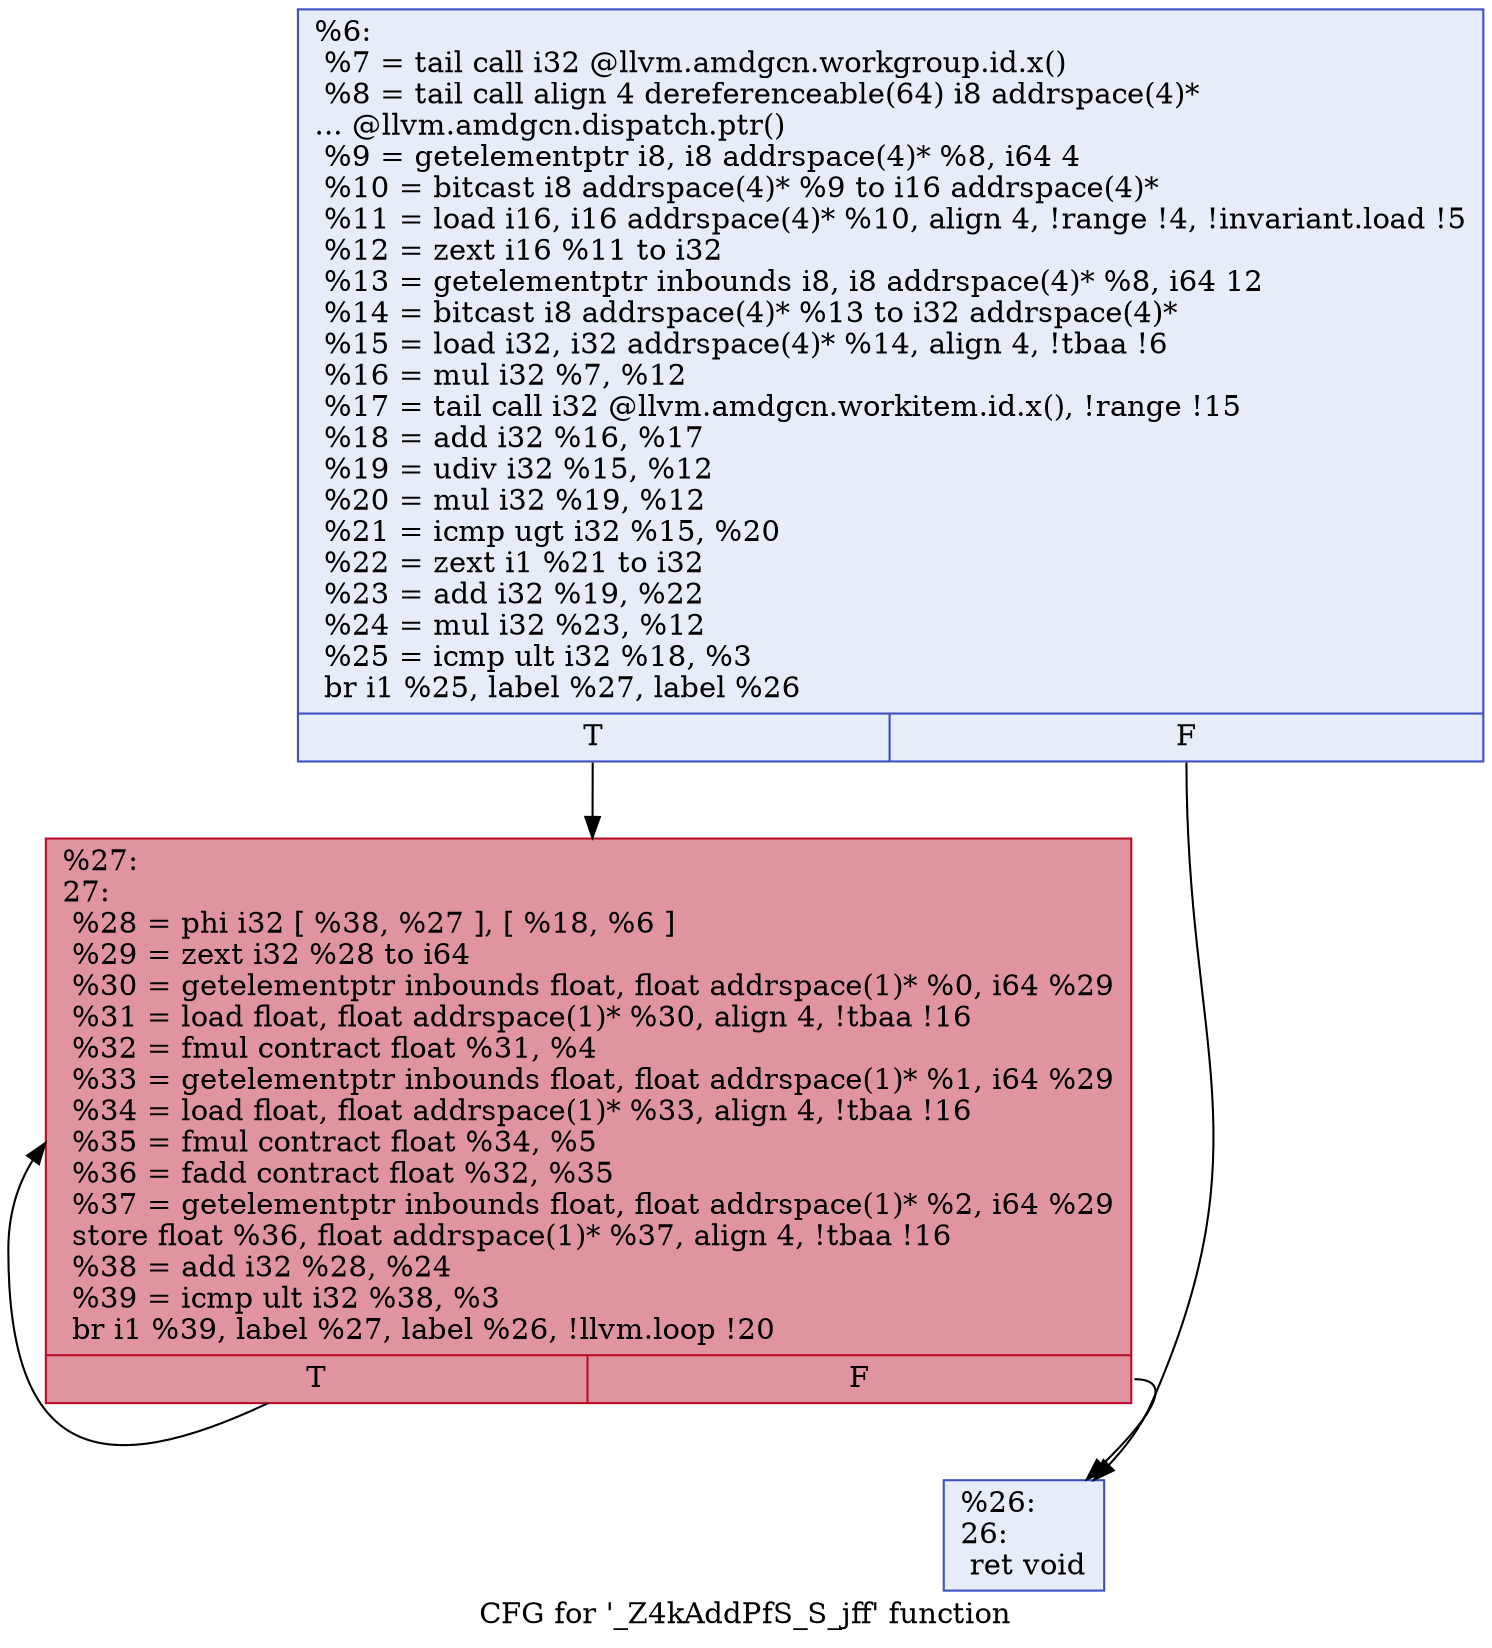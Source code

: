 digraph "CFG for '_Z4kAddPfS_S_jff' function" {
	label="CFG for '_Z4kAddPfS_S_jff' function";

	Node0x4aa5560 [shape=record,color="#3d50c3ff", style=filled, fillcolor="#c7d7f070",label="{%6:\l  %7 = tail call i32 @llvm.amdgcn.workgroup.id.x()\l  %8 = tail call align 4 dereferenceable(64) i8 addrspace(4)*\l... @llvm.amdgcn.dispatch.ptr()\l  %9 = getelementptr i8, i8 addrspace(4)* %8, i64 4\l  %10 = bitcast i8 addrspace(4)* %9 to i16 addrspace(4)*\l  %11 = load i16, i16 addrspace(4)* %10, align 4, !range !4, !invariant.load !5\l  %12 = zext i16 %11 to i32\l  %13 = getelementptr inbounds i8, i8 addrspace(4)* %8, i64 12\l  %14 = bitcast i8 addrspace(4)* %13 to i32 addrspace(4)*\l  %15 = load i32, i32 addrspace(4)* %14, align 4, !tbaa !6\l  %16 = mul i32 %7, %12\l  %17 = tail call i32 @llvm.amdgcn.workitem.id.x(), !range !15\l  %18 = add i32 %16, %17\l  %19 = udiv i32 %15, %12\l  %20 = mul i32 %19, %12\l  %21 = icmp ugt i32 %15, %20\l  %22 = zext i1 %21 to i32\l  %23 = add i32 %19, %22\l  %24 = mul i32 %23, %12\l  %25 = icmp ult i32 %18, %3\l  br i1 %25, label %27, label %26\l|{<s0>T|<s1>F}}"];
	Node0x4aa5560:s0 -> Node0x4aa7af0;
	Node0x4aa5560:s1 -> Node0x4aa7b80;
	Node0x4aa7b80 [shape=record,color="#3d50c3ff", style=filled, fillcolor="#c7d7f070",label="{%26:\l26:                                               \l  ret void\l}"];
	Node0x4aa7af0 [shape=record,color="#b70d28ff", style=filled, fillcolor="#b70d2870",label="{%27:\l27:                                               \l  %28 = phi i32 [ %38, %27 ], [ %18, %6 ]\l  %29 = zext i32 %28 to i64\l  %30 = getelementptr inbounds float, float addrspace(1)* %0, i64 %29\l  %31 = load float, float addrspace(1)* %30, align 4, !tbaa !16\l  %32 = fmul contract float %31, %4\l  %33 = getelementptr inbounds float, float addrspace(1)* %1, i64 %29\l  %34 = load float, float addrspace(1)* %33, align 4, !tbaa !16\l  %35 = fmul contract float %34, %5\l  %36 = fadd contract float %32, %35\l  %37 = getelementptr inbounds float, float addrspace(1)* %2, i64 %29\l  store float %36, float addrspace(1)* %37, align 4, !tbaa !16\l  %38 = add i32 %28, %24\l  %39 = icmp ult i32 %38, %3\l  br i1 %39, label %27, label %26, !llvm.loop !20\l|{<s0>T|<s1>F}}"];
	Node0x4aa7af0:s0 -> Node0x4aa7af0;
	Node0x4aa7af0:s1 -> Node0x4aa7b80;
}
